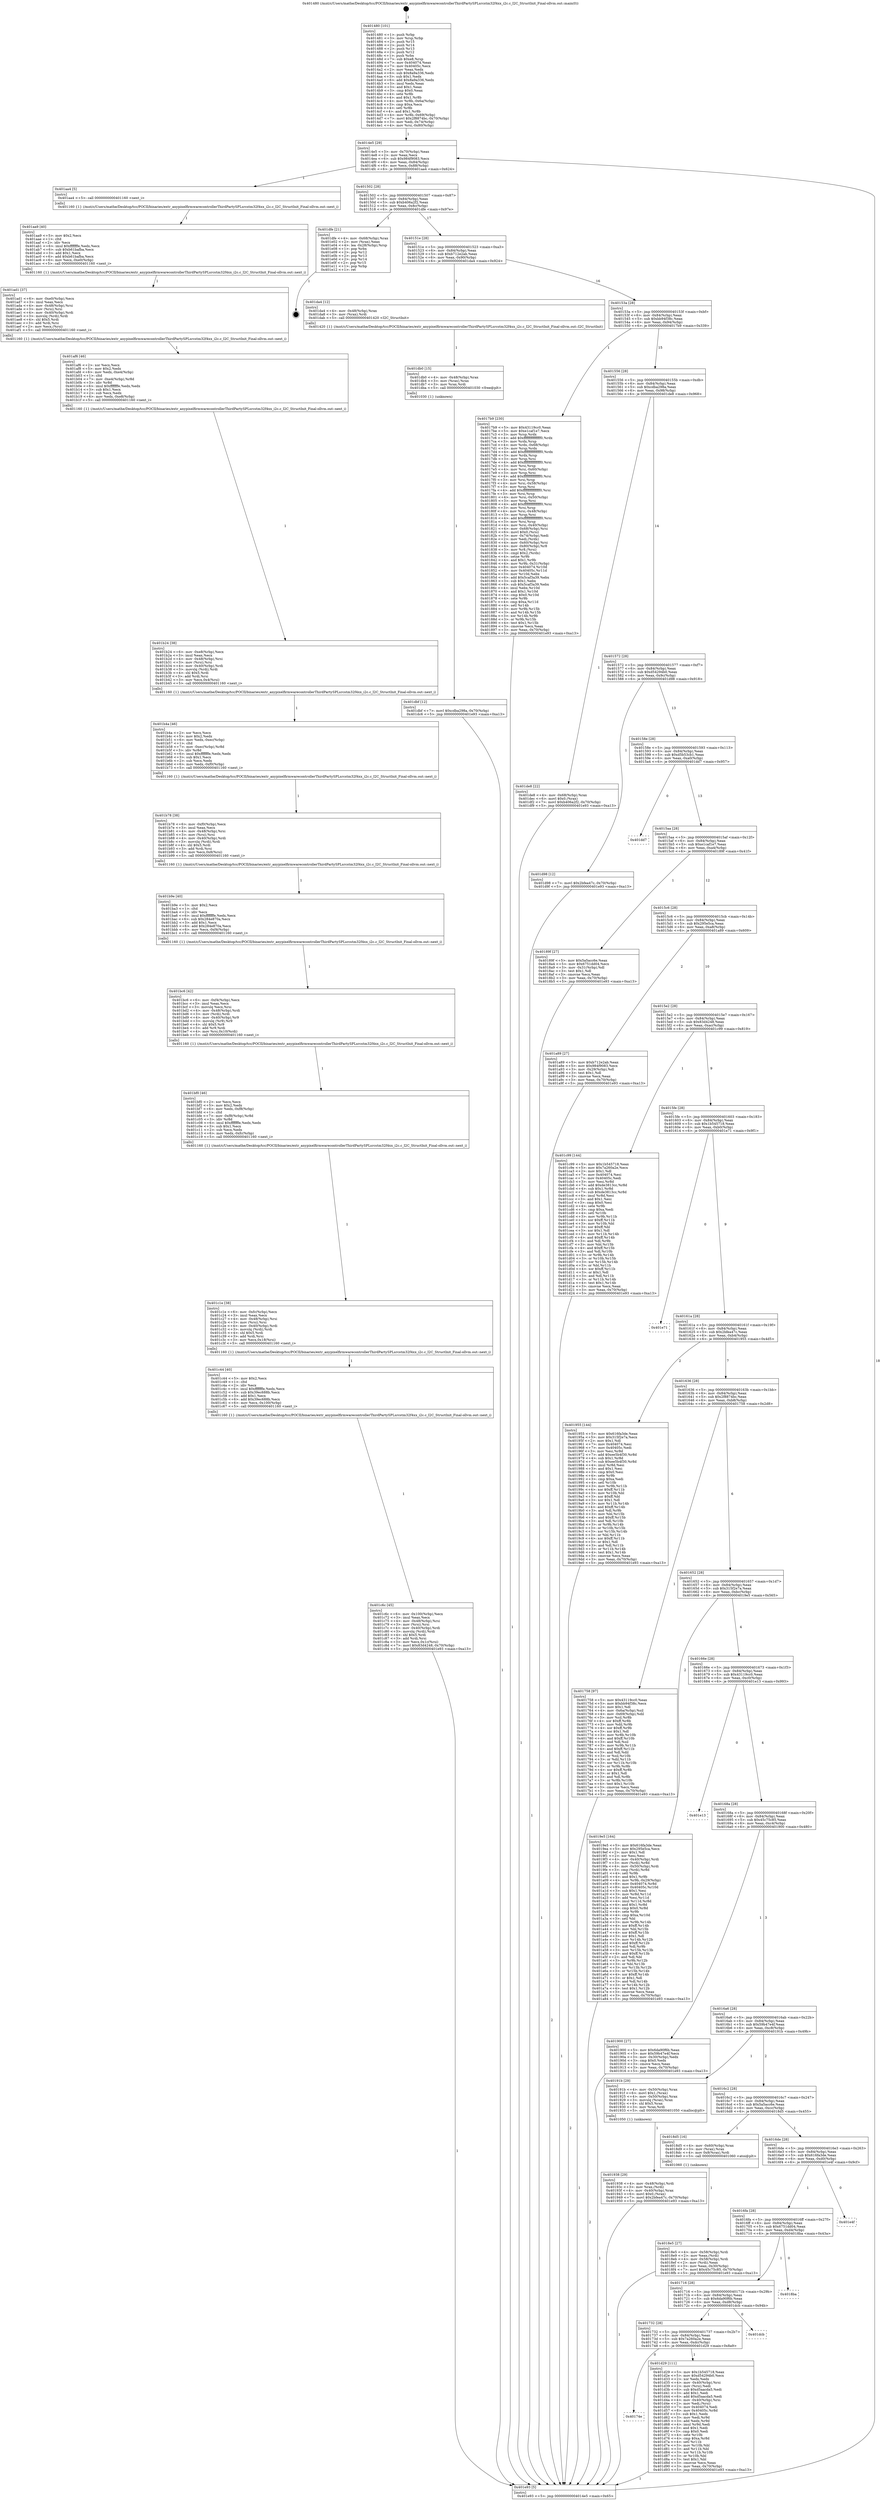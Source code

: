 digraph "0x401480" {
  label = "0x401480 (/mnt/c/Users/mathe/Desktop/tcc/POCII/binaries/extr_anypixelfirmwarecontrollerThirdPartySPLsrcstm32f4xx_i2c.c_I2C_StructInit_Final-ollvm.out::main(0))"
  labelloc = "t"
  node[shape=record]

  Entry [label="",width=0.3,height=0.3,shape=circle,fillcolor=black,style=filled]
  "0x4014e5" [label="{
     0x4014e5 [29]\l
     | [instrs]\l
     &nbsp;&nbsp;0x4014e5 \<+3\>: mov -0x70(%rbp),%eax\l
     &nbsp;&nbsp;0x4014e8 \<+2\>: mov %eax,%ecx\l
     &nbsp;&nbsp;0x4014ea \<+6\>: sub $0x984f9083,%ecx\l
     &nbsp;&nbsp;0x4014f0 \<+6\>: mov %eax,-0x84(%rbp)\l
     &nbsp;&nbsp;0x4014f6 \<+6\>: mov %ecx,-0x88(%rbp)\l
     &nbsp;&nbsp;0x4014fc \<+6\>: je 0000000000401aa4 \<main+0x624\>\l
  }"]
  "0x401aa4" [label="{
     0x401aa4 [5]\l
     | [instrs]\l
     &nbsp;&nbsp;0x401aa4 \<+5\>: call 0000000000401160 \<next_i\>\l
     | [calls]\l
     &nbsp;&nbsp;0x401160 \{1\} (/mnt/c/Users/mathe/Desktop/tcc/POCII/binaries/extr_anypixelfirmwarecontrollerThirdPartySPLsrcstm32f4xx_i2c.c_I2C_StructInit_Final-ollvm.out::next_i)\l
  }"]
  "0x401502" [label="{
     0x401502 [28]\l
     | [instrs]\l
     &nbsp;&nbsp;0x401502 \<+5\>: jmp 0000000000401507 \<main+0x87\>\l
     &nbsp;&nbsp;0x401507 \<+6\>: mov -0x84(%rbp),%eax\l
     &nbsp;&nbsp;0x40150d \<+5\>: sub $0xb406a2f2,%eax\l
     &nbsp;&nbsp;0x401512 \<+6\>: mov %eax,-0x8c(%rbp)\l
     &nbsp;&nbsp;0x401518 \<+6\>: je 0000000000401dfe \<main+0x97e\>\l
  }"]
  Exit [label="",width=0.3,height=0.3,shape=circle,fillcolor=black,style=filled,peripheries=2]
  "0x401dfe" [label="{
     0x401dfe [21]\l
     | [instrs]\l
     &nbsp;&nbsp;0x401dfe \<+4\>: mov -0x68(%rbp),%rax\l
     &nbsp;&nbsp;0x401e02 \<+2\>: mov (%rax),%eax\l
     &nbsp;&nbsp;0x401e04 \<+4\>: lea -0x28(%rbp),%rsp\l
     &nbsp;&nbsp;0x401e08 \<+1\>: pop %rbx\l
     &nbsp;&nbsp;0x401e09 \<+2\>: pop %r12\l
     &nbsp;&nbsp;0x401e0b \<+2\>: pop %r13\l
     &nbsp;&nbsp;0x401e0d \<+2\>: pop %r14\l
     &nbsp;&nbsp;0x401e0f \<+2\>: pop %r15\l
     &nbsp;&nbsp;0x401e11 \<+1\>: pop %rbp\l
     &nbsp;&nbsp;0x401e12 \<+1\>: ret\l
  }"]
  "0x40151e" [label="{
     0x40151e [28]\l
     | [instrs]\l
     &nbsp;&nbsp;0x40151e \<+5\>: jmp 0000000000401523 \<main+0xa3\>\l
     &nbsp;&nbsp;0x401523 \<+6\>: mov -0x84(%rbp),%eax\l
     &nbsp;&nbsp;0x401529 \<+5\>: sub $0xb712e2ab,%eax\l
     &nbsp;&nbsp;0x40152e \<+6\>: mov %eax,-0x90(%rbp)\l
     &nbsp;&nbsp;0x401534 \<+6\>: je 0000000000401da4 \<main+0x924\>\l
  }"]
  "0x401dbf" [label="{
     0x401dbf [12]\l
     | [instrs]\l
     &nbsp;&nbsp;0x401dbf \<+7\>: movl $0xcdba298a,-0x70(%rbp)\l
     &nbsp;&nbsp;0x401dc6 \<+5\>: jmp 0000000000401e93 \<main+0xa13\>\l
  }"]
  "0x401da4" [label="{
     0x401da4 [12]\l
     | [instrs]\l
     &nbsp;&nbsp;0x401da4 \<+4\>: mov -0x48(%rbp),%rax\l
     &nbsp;&nbsp;0x401da8 \<+3\>: mov (%rax),%rdi\l
     &nbsp;&nbsp;0x401dab \<+5\>: call 0000000000401420 \<I2C_StructInit\>\l
     | [calls]\l
     &nbsp;&nbsp;0x401420 \{1\} (/mnt/c/Users/mathe/Desktop/tcc/POCII/binaries/extr_anypixelfirmwarecontrollerThirdPartySPLsrcstm32f4xx_i2c.c_I2C_StructInit_Final-ollvm.out::I2C_StructInit)\l
  }"]
  "0x40153a" [label="{
     0x40153a [28]\l
     | [instrs]\l
     &nbsp;&nbsp;0x40153a \<+5\>: jmp 000000000040153f \<main+0xbf\>\l
     &nbsp;&nbsp;0x40153f \<+6\>: mov -0x84(%rbp),%eax\l
     &nbsp;&nbsp;0x401545 \<+5\>: sub $0xbb94f38c,%eax\l
     &nbsp;&nbsp;0x40154a \<+6\>: mov %eax,-0x94(%rbp)\l
     &nbsp;&nbsp;0x401550 \<+6\>: je 00000000004017b9 \<main+0x339\>\l
  }"]
  "0x401db0" [label="{
     0x401db0 [15]\l
     | [instrs]\l
     &nbsp;&nbsp;0x401db0 \<+4\>: mov -0x48(%rbp),%rax\l
     &nbsp;&nbsp;0x401db4 \<+3\>: mov (%rax),%rax\l
     &nbsp;&nbsp;0x401db7 \<+3\>: mov %rax,%rdi\l
     &nbsp;&nbsp;0x401dba \<+5\>: call 0000000000401030 \<free@plt\>\l
     | [calls]\l
     &nbsp;&nbsp;0x401030 \{1\} (unknown)\l
  }"]
  "0x4017b9" [label="{
     0x4017b9 [230]\l
     | [instrs]\l
     &nbsp;&nbsp;0x4017b9 \<+5\>: mov $0x43119cc0,%eax\l
     &nbsp;&nbsp;0x4017be \<+5\>: mov $0xe1caf1e7,%ecx\l
     &nbsp;&nbsp;0x4017c3 \<+3\>: mov %rsp,%rdx\l
     &nbsp;&nbsp;0x4017c6 \<+4\>: add $0xfffffffffffffff0,%rdx\l
     &nbsp;&nbsp;0x4017ca \<+3\>: mov %rdx,%rsp\l
     &nbsp;&nbsp;0x4017cd \<+4\>: mov %rdx,-0x68(%rbp)\l
     &nbsp;&nbsp;0x4017d1 \<+3\>: mov %rsp,%rdx\l
     &nbsp;&nbsp;0x4017d4 \<+4\>: add $0xfffffffffffffff0,%rdx\l
     &nbsp;&nbsp;0x4017d8 \<+3\>: mov %rdx,%rsp\l
     &nbsp;&nbsp;0x4017db \<+3\>: mov %rsp,%rsi\l
     &nbsp;&nbsp;0x4017de \<+4\>: add $0xfffffffffffffff0,%rsi\l
     &nbsp;&nbsp;0x4017e2 \<+3\>: mov %rsi,%rsp\l
     &nbsp;&nbsp;0x4017e5 \<+4\>: mov %rsi,-0x60(%rbp)\l
     &nbsp;&nbsp;0x4017e9 \<+3\>: mov %rsp,%rsi\l
     &nbsp;&nbsp;0x4017ec \<+4\>: add $0xfffffffffffffff0,%rsi\l
     &nbsp;&nbsp;0x4017f0 \<+3\>: mov %rsi,%rsp\l
     &nbsp;&nbsp;0x4017f3 \<+4\>: mov %rsi,-0x58(%rbp)\l
     &nbsp;&nbsp;0x4017f7 \<+3\>: mov %rsp,%rsi\l
     &nbsp;&nbsp;0x4017fa \<+4\>: add $0xfffffffffffffff0,%rsi\l
     &nbsp;&nbsp;0x4017fe \<+3\>: mov %rsi,%rsp\l
     &nbsp;&nbsp;0x401801 \<+4\>: mov %rsi,-0x50(%rbp)\l
     &nbsp;&nbsp;0x401805 \<+3\>: mov %rsp,%rsi\l
     &nbsp;&nbsp;0x401808 \<+4\>: add $0xfffffffffffffff0,%rsi\l
     &nbsp;&nbsp;0x40180c \<+3\>: mov %rsi,%rsp\l
     &nbsp;&nbsp;0x40180f \<+4\>: mov %rsi,-0x48(%rbp)\l
     &nbsp;&nbsp;0x401813 \<+3\>: mov %rsp,%rsi\l
     &nbsp;&nbsp;0x401816 \<+4\>: add $0xfffffffffffffff0,%rsi\l
     &nbsp;&nbsp;0x40181a \<+3\>: mov %rsi,%rsp\l
     &nbsp;&nbsp;0x40181d \<+4\>: mov %rsi,-0x40(%rbp)\l
     &nbsp;&nbsp;0x401821 \<+4\>: mov -0x68(%rbp),%rsi\l
     &nbsp;&nbsp;0x401825 \<+6\>: movl $0x0,(%rsi)\l
     &nbsp;&nbsp;0x40182b \<+3\>: mov -0x74(%rbp),%edi\l
     &nbsp;&nbsp;0x40182e \<+2\>: mov %edi,(%rdx)\l
     &nbsp;&nbsp;0x401830 \<+4\>: mov -0x60(%rbp),%rsi\l
     &nbsp;&nbsp;0x401834 \<+4\>: mov -0x80(%rbp),%r8\l
     &nbsp;&nbsp;0x401838 \<+3\>: mov %r8,(%rsi)\l
     &nbsp;&nbsp;0x40183b \<+3\>: cmpl $0x2,(%rdx)\l
     &nbsp;&nbsp;0x40183e \<+4\>: setne %r9b\l
     &nbsp;&nbsp;0x401842 \<+4\>: and $0x1,%r9b\l
     &nbsp;&nbsp;0x401846 \<+4\>: mov %r9b,-0x31(%rbp)\l
     &nbsp;&nbsp;0x40184a \<+8\>: mov 0x404074,%r10d\l
     &nbsp;&nbsp;0x401852 \<+8\>: mov 0x40405c,%r11d\l
     &nbsp;&nbsp;0x40185a \<+3\>: mov %r10d,%ebx\l
     &nbsp;&nbsp;0x40185d \<+6\>: add $0x5caf3a39,%ebx\l
     &nbsp;&nbsp;0x401863 \<+3\>: sub $0x1,%ebx\l
     &nbsp;&nbsp;0x401866 \<+6\>: sub $0x5caf3a39,%ebx\l
     &nbsp;&nbsp;0x40186c \<+4\>: imul %ebx,%r10d\l
     &nbsp;&nbsp;0x401870 \<+4\>: and $0x1,%r10d\l
     &nbsp;&nbsp;0x401874 \<+4\>: cmp $0x0,%r10d\l
     &nbsp;&nbsp;0x401878 \<+4\>: sete %r9b\l
     &nbsp;&nbsp;0x40187c \<+4\>: cmp $0xa,%r11d\l
     &nbsp;&nbsp;0x401880 \<+4\>: setl %r14b\l
     &nbsp;&nbsp;0x401884 \<+3\>: mov %r9b,%r15b\l
     &nbsp;&nbsp;0x401887 \<+3\>: and %r14b,%r15b\l
     &nbsp;&nbsp;0x40188a \<+3\>: xor %r14b,%r9b\l
     &nbsp;&nbsp;0x40188d \<+3\>: or %r9b,%r15b\l
     &nbsp;&nbsp;0x401890 \<+4\>: test $0x1,%r15b\l
     &nbsp;&nbsp;0x401894 \<+3\>: cmovne %ecx,%eax\l
     &nbsp;&nbsp;0x401897 \<+3\>: mov %eax,-0x70(%rbp)\l
     &nbsp;&nbsp;0x40189a \<+5\>: jmp 0000000000401e93 \<main+0xa13\>\l
  }"]
  "0x401556" [label="{
     0x401556 [28]\l
     | [instrs]\l
     &nbsp;&nbsp;0x401556 \<+5\>: jmp 000000000040155b \<main+0xdb\>\l
     &nbsp;&nbsp;0x40155b \<+6\>: mov -0x84(%rbp),%eax\l
     &nbsp;&nbsp;0x401561 \<+5\>: sub $0xcdba298a,%eax\l
     &nbsp;&nbsp;0x401566 \<+6\>: mov %eax,-0x98(%rbp)\l
     &nbsp;&nbsp;0x40156c \<+6\>: je 0000000000401de8 \<main+0x968\>\l
  }"]
  "0x40174e" [label="{
     0x40174e\l
  }", style=dashed]
  "0x401de8" [label="{
     0x401de8 [22]\l
     | [instrs]\l
     &nbsp;&nbsp;0x401de8 \<+4\>: mov -0x68(%rbp),%rax\l
     &nbsp;&nbsp;0x401dec \<+6\>: movl $0x0,(%rax)\l
     &nbsp;&nbsp;0x401df2 \<+7\>: movl $0xb406a2f2,-0x70(%rbp)\l
     &nbsp;&nbsp;0x401df9 \<+5\>: jmp 0000000000401e93 \<main+0xa13\>\l
  }"]
  "0x401572" [label="{
     0x401572 [28]\l
     | [instrs]\l
     &nbsp;&nbsp;0x401572 \<+5\>: jmp 0000000000401577 \<main+0xf7\>\l
     &nbsp;&nbsp;0x401577 \<+6\>: mov -0x84(%rbp),%eax\l
     &nbsp;&nbsp;0x40157d \<+5\>: sub $0xd54294b0,%eax\l
     &nbsp;&nbsp;0x401582 \<+6\>: mov %eax,-0x9c(%rbp)\l
     &nbsp;&nbsp;0x401588 \<+6\>: je 0000000000401d98 \<main+0x918\>\l
  }"]
  "0x401d29" [label="{
     0x401d29 [111]\l
     | [instrs]\l
     &nbsp;&nbsp;0x401d29 \<+5\>: mov $0x1b545718,%eax\l
     &nbsp;&nbsp;0x401d2e \<+5\>: mov $0xd54294b0,%ecx\l
     &nbsp;&nbsp;0x401d33 \<+2\>: xor %edx,%edx\l
     &nbsp;&nbsp;0x401d35 \<+4\>: mov -0x40(%rbp),%rsi\l
     &nbsp;&nbsp;0x401d39 \<+2\>: mov (%rsi),%edi\l
     &nbsp;&nbsp;0x401d3b \<+6\>: sub $0xd5aacda5,%edi\l
     &nbsp;&nbsp;0x401d41 \<+3\>: add $0x1,%edi\l
     &nbsp;&nbsp;0x401d44 \<+6\>: add $0xd5aacda5,%edi\l
     &nbsp;&nbsp;0x401d4a \<+4\>: mov -0x40(%rbp),%rsi\l
     &nbsp;&nbsp;0x401d4e \<+2\>: mov %edi,(%rsi)\l
     &nbsp;&nbsp;0x401d50 \<+7\>: mov 0x404074,%edi\l
     &nbsp;&nbsp;0x401d57 \<+8\>: mov 0x40405c,%r8d\l
     &nbsp;&nbsp;0x401d5f \<+3\>: sub $0x1,%edx\l
     &nbsp;&nbsp;0x401d62 \<+3\>: mov %edi,%r9d\l
     &nbsp;&nbsp;0x401d65 \<+3\>: add %edx,%r9d\l
     &nbsp;&nbsp;0x401d68 \<+4\>: imul %r9d,%edi\l
     &nbsp;&nbsp;0x401d6c \<+3\>: and $0x1,%edi\l
     &nbsp;&nbsp;0x401d6f \<+3\>: cmp $0x0,%edi\l
     &nbsp;&nbsp;0x401d72 \<+4\>: sete %r10b\l
     &nbsp;&nbsp;0x401d76 \<+4\>: cmp $0xa,%r8d\l
     &nbsp;&nbsp;0x401d7a \<+4\>: setl %r11b\l
     &nbsp;&nbsp;0x401d7e \<+3\>: mov %r10b,%bl\l
     &nbsp;&nbsp;0x401d81 \<+3\>: and %r11b,%bl\l
     &nbsp;&nbsp;0x401d84 \<+3\>: xor %r11b,%r10b\l
     &nbsp;&nbsp;0x401d87 \<+3\>: or %r10b,%bl\l
     &nbsp;&nbsp;0x401d8a \<+3\>: test $0x1,%bl\l
     &nbsp;&nbsp;0x401d8d \<+3\>: cmovne %ecx,%eax\l
     &nbsp;&nbsp;0x401d90 \<+3\>: mov %eax,-0x70(%rbp)\l
     &nbsp;&nbsp;0x401d93 \<+5\>: jmp 0000000000401e93 \<main+0xa13\>\l
  }"]
  "0x401d98" [label="{
     0x401d98 [12]\l
     | [instrs]\l
     &nbsp;&nbsp;0x401d98 \<+7\>: movl $0x2bfea47c,-0x70(%rbp)\l
     &nbsp;&nbsp;0x401d9f \<+5\>: jmp 0000000000401e93 \<main+0xa13\>\l
  }"]
  "0x40158e" [label="{
     0x40158e [28]\l
     | [instrs]\l
     &nbsp;&nbsp;0x40158e \<+5\>: jmp 0000000000401593 \<main+0x113\>\l
     &nbsp;&nbsp;0x401593 \<+6\>: mov -0x84(%rbp),%eax\l
     &nbsp;&nbsp;0x401599 \<+5\>: sub $0xd5b53cb1,%eax\l
     &nbsp;&nbsp;0x40159e \<+6\>: mov %eax,-0xa0(%rbp)\l
     &nbsp;&nbsp;0x4015a4 \<+6\>: je 0000000000401dd7 \<main+0x957\>\l
  }"]
  "0x401732" [label="{
     0x401732 [28]\l
     | [instrs]\l
     &nbsp;&nbsp;0x401732 \<+5\>: jmp 0000000000401737 \<main+0x2b7\>\l
     &nbsp;&nbsp;0x401737 \<+6\>: mov -0x84(%rbp),%eax\l
     &nbsp;&nbsp;0x40173d \<+5\>: sub $0x7a260a2e,%eax\l
     &nbsp;&nbsp;0x401742 \<+6\>: mov %eax,-0xdc(%rbp)\l
     &nbsp;&nbsp;0x401748 \<+6\>: je 0000000000401d29 \<main+0x8a9\>\l
  }"]
  "0x401dd7" [label="{
     0x401dd7\l
  }", style=dashed]
  "0x4015aa" [label="{
     0x4015aa [28]\l
     | [instrs]\l
     &nbsp;&nbsp;0x4015aa \<+5\>: jmp 00000000004015af \<main+0x12f\>\l
     &nbsp;&nbsp;0x4015af \<+6\>: mov -0x84(%rbp),%eax\l
     &nbsp;&nbsp;0x4015b5 \<+5\>: sub $0xe1caf1e7,%eax\l
     &nbsp;&nbsp;0x4015ba \<+6\>: mov %eax,-0xa4(%rbp)\l
     &nbsp;&nbsp;0x4015c0 \<+6\>: je 000000000040189f \<main+0x41f\>\l
  }"]
  "0x401dcb" [label="{
     0x401dcb\l
  }", style=dashed]
  "0x40189f" [label="{
     0x40189f [27]\l
     | [instrs]\l
     &nbsp;&nbsp;0x40189f \<+5\>: mov $0x5a5acc6e,%eax\l
     &nbsp;&nbsp;0x4018a4 \<+5\>: mov $0x6751dd04,%ecx\l
     &nbsp;&nbsp;0x4018a9 \<+3\>: mov -0x31(%rbp),%dl\l
     &nbsp;&nbsp;0x4018ac \<+3\>: test $0x1,%dl\l
     &nbsp;&nbsp;0x4018af \<+3\>: cmovne %ecx,%eax\l
     &nbsp;&nbsp;0x4018b2 \<+3\>: mov %eax,-0x70(%rbp)\l
     &nbsp;&nbsp;0x4018b5 \<+5\>: jmp 0000000000401e93 \<main+0xa13\>\l
  }"]
  "0x4015c6" [label="{
     0x4015c6 [28]\l
     | [instrs]\l
     &nbsp;&nbsp;0x4015c6 \<+5\>: jmp 00000000004015cb \<main+0x14b\>\l
     &nbsp;&nbsp;0x4015cb \<+6\>: mov -0x84(%rbp),%eax\l
     &nbsp;&nbsp;0x4015d1 \<+5\>: sub $0x295e5ca,%eax\l
     &nbsp;&nbsp;0x4015d6 \<+6\>: mov %eax,-0xa8(%rbp)\l
     &nbsp;&nbsp;0x4015dc \<+6\>: je 0000000000401a89 \<main+0x609\>\l
  }"]
  "0x401716" [label="{
     0x401716 [28]\l
     | [instrs]\l
     &nbsp;&nbsp;0x401716 \<+5\>: jmp 000000000040171b \<main+0x29b\>\l
     &nbsp;&nbsp;0x40171b \<+6\>: mov -0x84(%rbp),%eax\l
     &nbsp;&nbsp;0x401721 \<+5\>: sub $0x6da90f6b,%eax\l
     &nbsp;&nbsp;0x401726 \<+6\>: mov %eax,-0xd8(%rbp)\l
     &nbsp;&nbsp;0x40172c \<+6\>: je 0000000000401dcb \<main+0x94b\>\l
  }"]
  "0x401a89" [label="{
     0x401a89 [27]\l
     | [instrs]\l
     &nbsp;&nbsp;0x401a89 \<+5\>: mov $0xb712e2ab,%eax\l
     &nbsp;&nbsp;0x401a8e \<+5\>: mov $0x984f9083,%ecx\l
     &nbsp;&nbsp;0x401a93 \<+3\>: mov -0x29(%rbp),%dl\l
     &nbsp;&nbsp;0x401a96 \<+3\>: test $0x1,%dl\l
     &nbsp;&nbsp;0x401a99 \<+3\>: cmovne %ecx,%eax\l
     &nbsp;&nbsp;0x401a9c \<+3\>: mov %eax,-0x70(%rbp)\l
     &nbsp;&nbsp;0x401a9f \<+5\>: jmp 0000000000401e93 \<main+0xa13\>\l
  }"]
  "0x4015e2" [label="{
     0x4015e2 [28]\l
     | [instrs]\l
     &nbsp;&nbsp;0x4015e2 \<+5\>: jmp 00000000004015e7 \<main+0x167\>\l
     &nbsp;&nbsp;0x4015e7 \<+6\>: mov -0x84(%rbp),%eax\l
     &nbsp;&nbsp;0x4015ed \<+5\>: sub $0x83d4248,%eax\l
     &nbsp;&nbsp;0x4015f2 \<+6\>: mov %eax,-0xac(%rbp)\l
     &nbsp;&nbsp;0x4015f8 \<+6\>: je 0000000000401c99 \<main+0x819\>\l
  }"]
  "0x4018ba" [label="{
     0x4018ba\l
  }", style=dashed]
  "0x401c99" [label="{
     0x401c99 [144]\l
     | [instrs]\l
     &nbsp;&nbsp;0x401c99 \<+5\>: mov $0x1b545718,%eax\l
     &nbsp;&nbsp;0x401c9e \<+5\>: mov $0x7a260a2e,%ecx\l
     &nbsp;&nbsp;0x401ca3 \<+2\>: mov $0x1,%dl\l
     &nbsp;&nbsp;0x401ca5 \<+7\>: mov 0x404074,%esi\l
     &nbsp;&nbsp;0x401cac \<+7\>: mov 0x40405c,%edi\l
     &nbsp;&nbsp;0x401cb3 \<+3\>: mov %esi,%r8d\l
     &nbsp;&nbsp;0x401cb6 \<+7\>: add $0xde3813cc,%r8d\l
     &nbsp;&nbsp;0x401cbd \<+4\>: sub $0x1,%r8d\l
     &nbsp;&nbsp;0x401cc1 \<+7\>: sub $0xde3813cc,%r8d\l
     &nbsp;&nbsp;0x401cc8 \<+4\>: imul %r8d,%esi\l
     &nbsp;&nbsp;0x401ccc \<+3\>: and $0x1,%esi\l
     &nbsp;&nbsp;0x401ccf \<+3\>: cmp $0x0,%esi\l
     &nbsp;&nbsp;0x401cd2 \<+4\>: sete %r9b\l
     &nbsp;&nbsp;0x401cd6 \<+3\>: cmp $0xa,%edi\l
     &nbsp;&nbsp;0x401cd9 \<+4\>: setl %r10b\l
     &nbsp;&nbsp;0x401cdd \<+3\>: mov %r9b,%r11b\l
     &nbsp;&nbsp;0x401ce0 \<+4\>: xor $0xff,%r11b\l
     &nbsp;&nbsp;0x401ce4 \<+3\>: mov %r10b,%bl\l
     &nbsp;&nbsp;0x401ce7 \<+3\>: xor $0xff,%bl\l
     &nbsp;&nbsp;0x401cea \<+3\>: xor $0x1,%dl\l
     &nbsp;&nbsp;0x401ced \<+3\>: mov %r11b,%r14b\l
     &nbsp;&nbsp;0x401cf0 \<+4\>: and $0xff,%r14b\l
     &nbsp;&nbsp;0x401cf4 \<+3\>: and %dl,%r9b\l
     &nbsp;&nbsp;0x401cf7 \<+3\>: mov %bl,%r15b\l
     &nbsp;&nbsp;0x401cfa \<+4\>: and $0xff,%r15b\l
     &nbsp;&nbsp;0x401cfe \<+3\>: and %dl,%r10b\l
     &nbsp;&nbsp;0x401d01 \<+3\>: or %r9b,%r14b\l
     &nbsp;&nbsp;0x401d04 \<+3\>: or %r10b,%r15b\l
     &nbsp;&nbsp;0x401d07 \<+3\>: xor %r15b,%r14b\l
     &nbsp;&nbsp;0x401d0a \<+3\>: or %bl,%r11b\l
     &nbsp;&nbsp;0x401d0d \<+4\>: xor $0xff,%r11b\l
     &nbsp;&nbsp;0x401d11 \<+3\>: or $0x1,%dl\l
     &nbsp;&nbsp;0x401d14 \<+3\>: and %dl,%r11b\l
     &nbsp;&nbsp;0x401d17 \<+3\>: or %r11b,%r14b\l
     &nbsp;&nbsp;0x401d1a \<+4\>: test $0x1,%r14b\l
     &nbsp;&nbsp;0x401d1e \<+3\>: cmovne %ecx,%eax\l
     &nbsp;&nbsp;0x401d21 \<+3\>: mov %eax,-0x70(%rbp)\l
     &nbsp;&nbsp;0x401d24 \<+5\>: jmp 0000000000401e93 \<main+0xa13\>\l
  }"]
  "0x4015fe" [label="{
     0x4015fe [28]\l
     | [instrs]\l
     &nbsp;&nbsp;0x4015fe \<+5\>: jmp 0000000000401603 \<main+0x183\>\l
     &nbsp;&nbsp;0x401603 \<+6\>: mov -0x84(%rbp),%eax\l
     &nbsp;&nbsp;0x401609 \<+5\>: sub $0x1b545718,%eax\l
     &nbsp;&nbsp;0x40160e \<+6\>: mov %eax,-0xb0(%rbp)\l
     &nbsp;&nbsp;0x401614 \<+6\>: je 0000000000401e71 \<main+0x9f1\>\l
  }"]
  "0x4016fa" [label="{
     0x4016fa [28]\l
     | [instrs]\l
     &nbsp;&nbsp;0x4016fa \<+5\>: jmp 00000000004016ff \<main+0x27f\>\l
     &nbsp;&nbsp;0x4016ff \<+6\>: mov -0x84(%rbp),%eax\l
     &nbsp;&nbsp;0x401705 \<+5\>: sub $0x6751dd04,%eax\l
     &nbsp;&nbsp;0x40170a \<+6\>: mov %eax,-0xd4(%rbp)\l
     &nbsp;&nbsp;0x401710 \<+6\>: je 00000000004018ba \<main+0x43a\>\l
  }"]
  "0x401e71" [label="{
     0x401e71\l
  }", style=dashed]
  "0x40161a" [label="{
     0x40161a [28]\l
     | [instrs]\l
     &nbsp;&nbsp;0x40161a \<+5\>: jmp 000000000040161f \<main+0x19f\>\l
     &nbsp;&nbsp;0x40161f \<+6\>: mov -0x84(%rbp),%eax\l
     &nbsp;&nbsp;0x401625 \<+5\>: sub $0x2bfea47c,%eax\l
     &nbsp;&nbsp;0x40162a \<+6\>: mov %eax,-0xb4(%rbp)\l
     &nbsp;&nbsp;0x401630 \<+6\>: je 0000000000401955 \<main+0x4d5\>\l
  }"]
  "0x401e4f" [label="{
     0x401e4f\l
  }", style=dashed]
  "0x401955" [label="{
     0x401955 [144]\l
     | [instrs]\l
     &nbsp;&nbsp;0x401955 \<+5\>: mov $0x616fa3de,%eax\l
     &nbsp;&nbsp;0x40195a \<+5\>: mov $0x315f2e7a,%ecx\l
     &nbsp;&nbsp;0x40195f \<+2\>: mov $0x1,%dl\l
     &nbsp;&nbsp;0x401961 \<+7\>: mov 0x404074,%esi\l
     &nbsp;&nbsp;0x401968 \<+7\>: mov 0x40405c,%edi\l
     &nbsp;&nbsp;0x40196f \<+3\>: mov %esi,%r8d\l
     &nbsp;&nbsp;0x401972 \<+7\>: add $0xee5b4f30,%r8d\l
     &nbsp;&nbsp;0x401979 \<+4\>: sub $0x1,%r8d\l
     &nbsp;&nbsp;0x40197d \<+7\>: sub $0xee5b4f30,%r8d\l
     &nbsp;&nbsp;0x401984 \<+4\>: imul %r8d,%esi\l
     &nbsp;&nbsp;0x401988 \<+3\>: and $0x1,%esi\l
     &nbsp;&nbsp;0x40198b \<+3\>: cmp $0x0,%esi\l
     &nbsp;&nbsp;0x40198e \<+4\>: sete %r9b\l
     &nbsp;&nbsp;0x401992 \<+3\>: cmp $0xa,%edi\l
     &nbsp;&nbsp;0x401995 \<+4\>: setl %r10b\l
     &nbsp;&nbsp;0x401999 \<+3\>: mov %r9b,%r11b\l
     &nbsp;&nbsp;0x40199c \<+4\>: xor $0xff,%r11b\l
     &nbsp;&nbsp;0x4019a0 \<+3\>: mov %r10b,%bl\l
     &nbsp;&nbsp;0x4019a3 \<+3\>: xor $0xff,%bl\l
     &nbsp;&nbsp;0x4019a6 \<+3\>: xor $0x1,%dl\l
     &nbsp;&nbsp;0x4019a9 \<+3\>: mov %r11b,%r14b\l
     &nbsp;&nbsp;0x4019ac \<+4\>: and $0xff,%r14b\l
     &nbsp;&nbsp;0x4019b0 \<+3\>: and %dl,%r9b\l
     &nbsp;&nbsp;0x4019b3 \<+3\>: mov %bl,%r15b\l
     &nbsp;&nbsp;0x4019b6 \<+4\>: and $0xff,%r15b\l
     &nbsp;&nbsp;0x4019ba \<+3\>: and %dl,%r10b\l
     &nbsp;&nbsp;0x4019bd \<+3\>: or %r9b,%r14b\l
     &nbsp;&nbsp;0x4019c0 \<+3\>: or %r10b,%r15b\l
     &nbsp;&nbsp;0x4019c3 \<+3\>: xor %r15b,%r14b\l
     &nbsp;&nbsp;0x4019c6 \<+3\>: or %bl,%r11b\l
     &nbsp;&nbsp;0x4019c9 \<+4\>: xor $0xff,%r11b\l
     &nbsp;&nbsp;0x4019cd \<+3\>: or $0x1,%dl\l
     &nbsp;&nbsp;0x4019d0 \<+3\>: and %dl,%r11b\l
     &nbsp;&nbsp;0x4019d3 \<+3\>: or %r11b,%r14b\l
     &nbsp;&nbsp;0x4019d6 \<+4\>: test $0x1,%r14b\l
     &nbsp;&nbsp;0x4019da \<+3\>: cmovne %ecx,%eax\l
     &nbsp;&nbsp;0x4019dd \<+3\>: mov %eax,-0x70(%rbp)\l
     &nbsp;&nbsp;0x4019e0 \<+5\>: jmp 0000000000401e93 \<main+0xa13\>\l
  }"]
  "0x401636" [label="{
     0x401636 [28]\l
     | [instrs]\l
     &nbsp;&nbsp;0x401636 \<+5\>: jmp 000000000040163b \<main+0x1bb\>\l
     &nbsp;&nbsp;0x40163b \<+6\>: mov -0x84(%rbp),%eax\l
     &nbsp;&nbsp;0x401641 \<+5\>: sub $0x2f8874bc,%eax\l
     &nbsp;&nbsp;0x401646 \<+6\>: mov %eax,-0xb8(%rbp)\l
     &nbsp;&nbsp;0x40164c \<+6\>: je 0000000000401758 \<main+0x2d8\>\l
  }"]
  "0x401c6c" [label="{
     0x401c6c [45]\l
     | [instrs]\l
     &nbsp;&nbsp;0x401c6c \<+6\>: mov -0x100(%rbp),%ecx\l
     &nbsp;&nbsp;0x401c72 \<+3\>: imul %eax,%ecx\l
     &nbsp;&nbsp;0x401c75 \<+4\>: mov -0x48(%rbp),%rsi\l
     &nbsp;&nbsp;0x401c79 \<+3\>: mov (%rsi),%rsi\l
     &nbsp;&nbsp;0x401c7c \<+4\>: mov -0x40(%rbp),%rdi\l
     &nbsp;&nbsp;0x401c80 \<+3\>: movslq (%rdi),%rdi\l
     &nbsp;&nbsp;0x401c83 \<+4\>: shl $0x5,%rdi\l
     &nbsp;&nbsp;0x401c87 \<+3\>: add %rdi,%rsi\l
     &nbsp;&nbsp;0x401c8a \<+3\>: mov %ecx,0x1c(%rsi)\l
     &nbsp;&nbsp;0x401c8d \<+7\>: movl $0x83d4248,-0x70(%rbp)\l
     &nbsp;&nbsp;0x401c94 \<+5\>: jmp 0000000000401e93 \<main+0xa13\>\l
  }"]
  "0x401758" [label="{
     0x401758 [97]\l
     | [instrs]\l
     &nbsp;&nbsp;0x401758 \<+5\>: mov $0x43119cc0,%eax\l
     &nbsp;&nbsp;0x40175d \<+5\>: mov $0xbb94f38c,%ecx\l
     &nbsp;&nbsp;0x401762 \<+2\>: mov $0x1,%dl\l
     &nbsp;&nbsp;0x401764 \<+4\>: mov -0x6a(%rbp),%sil\l
     &nbsp;&nbsp;0x401768 \<+4\>: mov -0x69(%rbp),%dil\l
     &nbsp;&nbsp;0x40176c \<+3\>: mov %sil,%r8b\l
     &nbsp;&nbsp;0x40176f \<+4\>: xor $0xff,%r8b\l
     &nbsp;&nbsp;0x401773 \<+3\>: mov %dil,%r9b\l
     &nbsp;&nbsp;0x401776 \<+4\>: xor $0xff,%r9b\l
     &nbsp;&nbsp;0x40177a \<+3\>: xor $0x1,%dl\l
     &nbsp;&nbsp;0x40177d \<+3\>: mov %r8b,%r10b\l
     &nbsp;&nbsp;0x401780 \<+4\>: and $0xff,%r10b\l
     &nbsp;&nbsp;0x401784 \<+3\>: and %dl,%sil\l
     &nbsp;&nbsp;0x401787 \<+3\>: mov %r9b,%r11b\l
     &nbsp;&nbsp;0x40178a \<+4\>: and $0xff,%r11b\l
     &nbsp;&nbsp;0x40178e \<+3\>: and %dl,%dil\l
     &nbsp;&nbsp;0x401791 \<+3\>: or %sil,%r10b\l
     &nbsp;&nbsp;0x401794 \<+3\>: or %dil,%r11b\l
     &nbsp;&nbsp;0x401797 \<+3\>: xor %r11b,%r10b\l
     &nbsp;&nbsp;0x40179a \<+3\>: or %r9b,%r8b\l
     &nbsp;&nbsp;0x40179d \<+4\>: xor $0xff,%r8b\l
     &nbsp;&nbsp;0x4017a1 \<+3\>: or $0x1,%dl\l
     &nbsp;&nbsp;0x4017a4 \<+3\>: and %dl,%r8b\l
     &nbsp;&nbsp;0x4017a7 \<+3\>: or %r8b,%r10b\l
     &nbsp;&nbsp;0x4017aa \<+4\>: test $0x1,%r10b\l
     &nbsp;&nbsp;0x4017ae \<+3\>: cmovne %ecx,%eax\l
     &nbsp;&nbsp;0x4017b1 \<+3\>: mov %eax,-0x70(%rbp)\l
     &nbsp;&nbsp;0x4017b4 \<+5\>: jmp 0000000000401e93 \<main+0xa13\>\l
  }"]
  "0x401652" [label="{
     0x401652 [28]\l
     | [instrs]\l
     &nbsp;&nbsp;0x401652 \<+5\>: jmp 0000000000401657 \<main+0x1d7\>\l
     &nbsp;&nbsp;0x401657 \<+6\>: mov -0x84(%rbp),%eax\l
     &nbsp;&nbsp;0x40165d \<+5\>: sub $0x315f2e7a,%eax\l
     &nbsp;&nbsp;0x401662 \<+6\>: mov %eax,-0xbc(%rbp)\l
     &nbsp;&nbsp;0x401668 \<+6\>: je 00000000004019e5 \<main+0x565\>\l
  }"]
  "0x401e93" [label="{
     0x401e93 [5]\l
     | [instrs]\l
     &nbsp;&nbsp;0x401e93 \<+5\>: jmp 00000000004014e5 \<main+0x65\>\l
  }"]
  "0x401480" [label="{
     0x401480 [101]\l
     | [instrs]\l
     &nbsp;&nbsp;0x401480 \<+1\>: push %rbp\l
     &nbsp;&nbsp;0x401481 \<+3\>: mov %rsp,%rbp\l
     &nbsp;&nbsp;0x401484 \<+2\>: push %r15\l
     &nbsp;&nbsp;0x401486 \<+2\>: push %r14\l
     &nbsp;&nbsp;0x401488 \<+2\>: push %r13\l
     &nbsp;&nbsp;0x40148a \<+2\>: push %r12\l
     &nbsp;&nbsp;0x40148c \<+1\>: push %rbx\l
     &nbsp;&nbsp;0x40148d \<+7\>: sub $0xe8,%rsp\l
     &nbsp;&nbsp;0x401494 \<+7\>: mov 0x404074,%eax\l
     &nbsp;&nbsp;0x40149b \<+7\>: mov 0x40405c,%ecx\l
     &nbsp;&nbsp;0x4014a2 \<+2\>: mov %eax,%edx\l
     &nbsp;&nbsp;0x4014a4 \<+6\>: sub $0x8a9a336,%edx\l
     &nbsp;&nbsp;0x4014aa \<+3\>: sub $0x1,%edx\l
     &nbsp;&nbsp;0x4014ad \<+6\>: add $0x8a9a336,%edx\l
     &nbsp;&nbsp;0x4014b3 \<+3\>: imul %edx,%eax\l
     &nbsp;&nbsp;0x4014b6 \<+3\>: and $0x1,%eax\l
     &nbsp;&nbsp;0x4014b9 \<+3\>: cmp $0x0,%eax\l
     &nbsp;&nbsp;0x4014bc \<+4\>: sete %r8b\l
     &nbsp;&nbsp;0x4014c0 \<+4\>: and $0x1,%r8b\l
     &nbsp;&nbsp;0x4014c4 \<+4\>: mov %r8b,-0x6a(%rbp)\l
     &nbsp;&nbsp;0x4014c8 \<+3\>: cmp $0xa,%ecx\l
     &nbsp;&nbsp;0x4014cb \<+4\>: setl %r8b\l
     &nbsp;&nbsp;0x4014cf \<+4\>: and $0x1,%r8b\l
     &nbsp;&nbsp;0x4014d3 \<+4\>: mov %r8b,-0x69(%rbp)\l
     &nbsp;&nbsp;0x4014d7 \<+7\>: movl $0x2f8874bc,-0x70(%rbp)\l
     &nbsp;&nbsp;0x4014de \<+3\>: mov %edi,-0x74(%rbp)\l
     &nbsp;&nbsp;0x4014e1 \<+4\>: mov %rsi,-0x80(%rbp)\l
  }"]
  "0x401c44" [label="{
     0x401c44 [40]\l
     | [instrs]\l
     &nbsp;&nbsp;0x401c44 \<+5\>: mov $0x2,%ecx\l
     &nbsp;&nbsp;0x401c49 \<+1\>: cltd\l
     &nbsp;&nbsp;0x401c4a \<+2\>: idiv %ecx\l
     &nbsp;&nbsp;0x401c4c \<+6\>: imul $0xfffffffe,%edx,%ecx\l
     &nbsp;&nbsp;0x401c52 \<+6\>: sub $0x39ec688b,%ecx\l
     &nbsp;&nbsp;0x401c58 \<+3\>: add $0x1,%ecx\l
     &nbsp;&nbsp;0x401c5b \<+6\>: add $0x39ec688b,%ecx\l
     &nbsp;&nbsp;0x401c61 \<+6\>: mov %ecx,-0x100(%rbp)\l
     &nbsp;&nbsp;0x401c67 \<+5\>: call 0000000000401160 \<next_i\>\l
     | [calls]\l
     &nbsp;&nbsp;0x401160 \{1\} (/mnt/c/Users/mathe/Desktop/tcc/POCII/binaries/extr_anypixelfirmwarecontrollerThirdPartySPLsrcstm32f4xx_i2c.c_I2C_StructInit_Final-ollvm.out::next_i)\l
  }"]
  "0x4019e5" [label="{
     0x4019e5 [164]\l
     | [instrs]\l
     &nbsp;&nbsp;0x4019e5 \<+5\>: mov $0x616fa3de,%eax\l
     &nbsp;&nbsp;0x4019ea \<+5\>: mov $0x295e5ca,%ecx\l
     &nbsp;&nbsp;0x4019ef \<+2\>: mov $0x1,%dl\l
     &nbsp;&nbsp;0x4019f1 \<+2\>: xor %esi,%esi\l
     &nbsp;&nbsp;0x4019f3 \<+4\>: mov -0x40(%rbp),%rdi\l
     &nbsp;&nbsp;0x4019f7 \<+3\>: mov (%rdi),%r8d\l
     &nbsp;&nbsp;0x4019fa \<+4\>: mov -0x50(%rbp),%rdi\l
     &nbsp;&nbsp;0x4019fe \<+3\>: cmp (%rdi),%r8d\l
     &nbsp;&nbsp;0x401a01 \<+4\>: setl %r9b\l
     &nbsp;&nbsp;0x401a05 \<+4\>: and $0x1,%r9b\l
     &nbsp;&nbsp;0x401a09 \<+4\>: mov %r9b,-0x29(%rbp)\l
     &nbsp;&nbsp;0x401a0d \<+8\>: mov 0x404074,%r8d\l
     &nbsp;&nbsp;0x401a15 \<+8\>: mov 0x40405c,%r10d\l
     &nbsp;&nbsp;0x401a1d \<+3\>: sub $0x1,%esi\l
     &nbsp;&nbsp;0x401a20 \<+3\>: mov %r8d,%r11d\l
     &nbsp;&nbsp;0x401a23 \<+3\>: add %esi,%r11d\l
     &nbsp;&nbsp;0x401a26 \<+4\>: imul %r11d,%r8d\l
     &nbsp;&nbsp;0x401a2a \<+4\>: and $0x1,%r8d\l
     &nbsp;&nbsp;0x401a2e \<+4\>: cmp $0x0,%r8d\l
     &nbsp;&nbsp;0x401a32 \<+4\>: sete %r9b\l
     &nbsp;&nbsp;0x401a36 \<+4\>: cmp $0xa,%r10d\l
     &nbsp;&nbsp;0x401a3a \<+3\>: setl %bl\l
     &nbsp;&nbsp;0x401a3d \<+3\>: mov %r9b,%r14b\l
     &nbsp;&nbsp;0x401a40 \<+4\>: xor $0xff,%r14b\l
     &nbsp;&nbsp;0x401a44 \<+3\>: mov %bl,%r15b\l
     &nbsp;&nbsp;0x401a47 \<+4\>: xor $0xff,%r15b\l
     &nbsp;&nbsp;0x401a4b \<+3\>: xor $0x1,%dl\l
     &nbsp;&nbsp;0x401a4e \<+3\>: mov %r14b,%r12b\l
     &nbsp;&nbsp;0x401a51 \<+4\>: and $0xff,%r12b\l
     &nbsp;&nbsp;0x401a55 \<+3\>: and %dl,%r9b\l
     &nbsp;&nbsp;0x401a58 \<+3\>: mov %r15b,%r13b\l
     &nbsp;&nbsp;0x401a5b \<+4\>: and $0xff,%r13b\l
     &nbsp;&nbsp;0x401a5f \<+2\>: and %dl,%bl\l
     &nbsp;&nbsp;0x401a61 \<+3\>: or %r9b,%r12b\l
     &nbsp;&nbsp;0x401a64 \<+3\>: or %bl,%r13b\l
     &nbsp;&nbsp;0x401a67 \<+3\>: xor %r13b,%r12b\l
     &nbsp;&nbsp;0x401a6a \<+3\>: or %r15b,%r14b\l
     &nbsp;&nbsp;0x401a6d \<+4\>: xor $0xff,%r14b\l
     &nbsp;&nbsp;0x401a71 \<+3\>: or $0x1,%dl\l
     &nbsp;&nbsp;0x401a74 \<+3\>: and %dl,%r14b\l
     &nbsp;&nbsp;0x401a77 \<+3\>: or %r14b,%r12b\l
     &nbsp;&nbsp;0x401a7a \<+4\>: test $0x1,%r12b\l
     &nbsp;&nbsp;0x401a7e \<+3\>: cmovne %ecx,%eax\l
     &nbsp;&nbsp;0x401a81 \<+3\>: mov %eax,-0x70(%rbp)\l
     &nbsp;&nbsp;0x401a84 \<+5\>: jmp 0000000000401e93 \<main+0xa13\>\l
  }"]
  "0x40166e" [label="{
     0x40166e [28]\l
     | [instrs]\l
     &nbsp;&nbsp;0x40166e \<+5\>: jmp 0000000000401673 \<main+0x1f3\>\l
     &nbsp;&nbsp;0x401673 \<+6\>: mov -0x84(%rbp),%eax\l
     &nbsp;&nbsp;0x401679 \<+5\>: sub $0x43119cc0,%eax\l
     &nbsp;&nbsp;0x40167e \<+6\>: mov %eax,-0xc0(%rbp)\l
     &nbsp;&nbsp;0x401684 \<+6\>: je 0000000000401e13 \<main+0x993\>\l
  }"]
  "0x401c1e" [label="{
     0x401c1e [38]\l
     | [instrs]\l
     &nbsp;&nbsp;0x401c1e \<+6\>: mov -0xfc(%rbp),%ecx\l
     &nbsp;&nbsp;0x401c24 \<+3\>: imul %eax,%ecx\l
     &nbsp;&nbsp;0x401c27 \<+4\>: mov -0x48(%rbp),%rsi\l
     &nbsp;&nbsp;0x401c2b \<+3\>: mov (%rsi),%rsi\l
     &nbsp;&nbsp;0x401c2e \<+4\>: mov -0x40(%rbp),%rdi\l
     &nbsp;&nbsp;0x401c32 \<+3\>: movslq (%rdi),%rdi\l
     &nbsp;&nbsp;0x401c35 \<+4\>: shl $0x5,%rdi\l
     &nbsp;&nbsp;0x401c39 \<+3\>: add %rdi,%rsi\l
     &nbsp;&nbsp;0x401c3c \<+3\>: mov %ecx,0x18(%rsi)\l
     &nbsp;&nbsp;0x401c3f \<+5\>: call 0000000000401160 \<next_i\>\l
     | [calls]\l
     &nbsp;&nbsp;0x401160 \{1\} (/mnt/c/Users/mathe/Desktop/tcc/POCII/binaries/extr_anypixelfirmwarecontrollerThirdPartySPLsrcstm32f4xx_i2c.c_I2C_StructInit_Final-ollvm.out::next_i)\l
  }"]
  "0x401e13" [label="{
     0x401e13\l
  }", style=dashed]
  "0x40168a" [label="{
     0x40168a [28]\l
     | [instrs]\l
     &nbsp;&nbsp;0x40168a \<+5\>: jmp 000000000040168f \<main+0x20f\>\l
     &nbsp;&nbsp;0x40168f \<+6\>: mov -0x84(%rbp),%eax\l
     &nbsp;&nbsp;0x401695 \<+5\>: sub $0x45c75c85,%eax\l
     &nbsp;&nbsp;0x40169a \<+6\>: mov %eax,-0xc4(%rbp)\l
     &nbsp;&nbsp;0x4016a0 \<+6\>: je 0000000000401900 \<main+0x480\>\l
  }"]
  "0x401bf0" [label="{
     0x401bf0 [46]\l
     | [instrs]\l
     &nbsp;&nbsp;0x401bf0 \<+2\>: xor %ecx,%ecx\l
     &nbsp;&nbsp;0x401bf2 \<+5\>: mov $0x2,%edx\l
     &nbsp;&nbsp;0x401bf7 \<+6\>: mov %edx,-0xf8(%rbp)\l
     &nbsp;&nbsp;0x401bfd \<+1\>: cltd\l
     &nbsp;&nbsp;0x401bfe \<+7\>: mov -0xf8(%rbp),%r8d\l
     &nbsp;&nbsp;0x401c05 \<+3\>: idiv %r8d\l
     &nbsp;&nbsp;0x401c08 \<+6\>: imul $0xfffffffe,%edx,%edx\l
     &nbsp;&nbsp;0x401c0e \<+3\>: sub $0x1,%ecx\l
     &nbsp;&nbsp;0x401c11 \<+2\>: sub %ecx,%edx\l
     &nbsp;&nbsp;0x401c13 \<+6\>: mov %edx,-0xfc(%rbp)\l
     &nbsp;&nbsp;0x401c19 \<+5\>: call 0000000000401160 \<next_i\>\l
     | [calls]\l
     &nbsp;&nbsp;0x401160 \{1\} (/mnt/c/Users/mathe/Desktop/tcc/POCII/binaries/extr_anypixelfirmwarecontrollerThirdPartySPLsrcstm32f4xx_i2c.c_I2C_StructInit_Final-ollvm.out::next_i)\l
  }"]
  "0x401900" [label="{
     0x401900 [27]\l
     | [instrs]\l
     &nbsp;&nbsp;0x401900 \<+5\>: mov $0x6da90f6b,%eax\l
     &nbsp;&nbsp;0x401905 \<+5\>: mov $0x59b47e4f,%ecx\l
     &nbsp;&nbsp;0x40190a \<+3\>: mov -0x30(%rbp),%edx\l
     &nbsp;&nbsp;0x40190d \<+3\>: cmp $0x0,%edx\l
     &nbsp;&nbsp;0x401910 \<+3\>: cmove %ecx,%eax\l
     &nbsp;&nbsp;0x401913 \<+3\>: mov %eax,-0x70(%rbp)\l
     &nbsp;&nbsp;0x401916 \<+5\>: jmp 0000000000401e93 \<main+0xa13\>\l
  }"]
  "0x4016a6" [label="{
     0x4016a6 [28]\l
     | [instrs]\l
     &nbsp;&nbsp;0x4016a6 \<+5\>: jmp 00000000004016ab \<main+0x22b\>\l
     &nbsp;&nbsp;0x4016ab \<+6\>: mov -0x84(%rbp),%eax\l
     &nbsp;&nbsp;0x4016b1 \<+5\>: sub $0x59b47e4f,%eax\l
     &nbsp;&nbsp;0x4016b6 \<+6\>: mov %eax,-0xc8(%rbp)\l
     &nbsp;&nbsp;0x4016bc \<+6\>: je 000000000040191b \<main+0x49b\>\l
  }"]
  "0x401bc6" [label="{
     0x401bc6 [42]\l
     | [instrs]\l
     &nbsp;&nbsp;0x401bc6 \<+6\>: mov -0xf4(%rbp),%ecx\l
     &nbsp;&nbsp;0x401bcc \<+3\>: imul %eax,%ecx\l
     &nbsp;&nbsp;0x401bcf \<+3\>: movslq %ecx,%rsi\l
     &nbsp;&nbsp;0x401bd2 \<+4\>: mov -0x48(%rbp),%rdi\l
     &nbsp;&nbsp;0x401bd6 \<+3\>: mov (%rdi),%rdi\l
     &nbsp;&nbsp;0x401bd9 \<+4\>: mov -0x40(%rbp),%r9\l
     &nbsp;&nbsp;0x401bdd \<+3\>: movslq (%r9),%r9\l
     &nbsp;&nbsp;0x401be0 \<+4\>: shl $0x5,%r9\l
     &nbsp;&nbsp;0x401be4 \<+3\>: add %r9,%rdi\l
     &nbsp;&nbsp;0x401be7 \<+4\>: mov %rsi,0x10(%rdi)\l
     &nbsp;&nbsp;0x401beb \<+5\>: call 0000000000401160 \<next_i\>\l
     | [calls]\l
     &nbsp;&nbsp;0x401160 \{1\} (/mnt/c/Users/mathe/Desktop/tcc/POCII/binaries/extr_anypixelfirmwarecontrollerThirdPartySPLsrcstm32f4xx_i2c.c_I2C_StructInit_Final-ollvm.out::next_i)\l
  }"]
  "0x40191b" [label="{
     0x40191b [29]\l
     | [instrs]\l
     &nbsp;&nbsp;0x40191b \<+4\>: mov -0x50(%rbp),%rax\l
     &nbsp;&nbsp;0x40191f \<+6\>: movl $0x1,(%rax)\l
     &nbsp;&nbsp;0x401925 \<+4\>: mov -0x50(%rbp),%rax\l
     &nbsp;&nbsp;0x401929 \<+3\>: movslq (%rax),%rax\l
     &nbsp;&nbsp;0x40192c \<+4\>: shl $0x5,%rax\l
     &nbsp;&nbsp;0x401930 \<+3\>: mov %rax,%rdi\l
     &nbsp;&nbsp;0x401933 \<+5\>: call 0000000000401050 \<malloc@plt\>\l
     | [calls]\l
     &nbsp;&nbsp;0x401050 \{1\} (unknown)\l
  }"]
  "0x4016c2" [label="{
     0x4016c2 [28]\l
     | [instrs]\l
     &nbsp;&nbsp;0x4016c2 \<+5\>: jmp 00000000004016c7 \<main+0x247\>\l
     &nbsp;&nbsp;0x4016c7 \<+6\>: mov -0x84(%rbp),%eax\l
     &nbsp;&nbsp;0x4016cd \<+5\>: sub $0x5a5acc6e,%eax\l
     &nbsp;&nbsp;0x4016d2 \<+6\>: mov %eax,-0xcc(%rbp)\l
     &nbsp;&nbsp;0x4016d8 \<+6\>: je 00000000004018d5 \<main+0x455\>\l
  }"]
  "0x401b9e" [label="{
     0x401b9e [40]\l
     | [instrs]\l
     &nbsp;&nbsp;0x401b9e \<+5\>: mov $0x2,%ecx\l
     &nbsp;&nbsp;0x401ba3 \<+1\>: cltd\l
     &nbsp;&nbsp;0x401ba4 \<+2\>: idiv %ecx\l
     &nbsp;&nbsp;0x401ba6 \<+6\>: imul $0xfffffffe,%edx,%ecx\l
     &nbsp;&nbsp;0x401bac \<+6\>: sub $0x284e870a,%ecx\l
     &nbsp;&nbsp;0x401bb2 \<+3\>: add $0x1,%ecx\l
     &nbsp;&nbsp;0x401bb5 \<+6\>: add $0x284e870a,%ecx\l
     &nbsp;&nbsp;0x401bbb \<+6\>: mov %ecx,-0xf4(%rbp)\l
     &nbsp;&nbsp;0x401bc1 \<+5\>: call 0000000000401160 \<next_i\>\l
     | [calls]\l
     &nbsp;&nbsp;0x401160 \{1\} (/mnt/c/Users/mathe/Desktop/tcc/POCII/binaries/extr_anypixelfirmwarecontrollerThirdPartySPLsrcstm32f4xx_i2c.c_I2C_StructInit_Final-ollvm.out::next_i)\l
  }"]
  "0x4018d5" [label="{
     0x4018d5 [16]\l
     | [instrs]\l
     &nbsp;&nbsp;0x4018d5 \<+4\>: mov -0x60(%rbp),%rax\l
     &nbsp;&nbsp;0x4018d9 \<+3\>: mov (%rax),%rax\l
     &nbsp;&nbsp;0x4018dc \<+4\>: mov 0x8(%rax),%rdi\l
     &nbsp;&nbsp;0x4018e0 \<+5\>: call 0000000000401060 \<atoi@plt\>\l
     | [calls]\l
     &nbsp;&nbsp;0x401060 \{1\} (unknown)\l
  }"]
  "0x4016de" [label="{
     0x4016de [28]\l
     | [instrs]\l
     &nbsp;&nbsp;0x4016de \<+5\>: jmp 00000000004016e3 \<main+0x263\>\l
     &nbsp;&nbsp;0x4016e3 \<+6\>: mov -0x84(%rbp),%eax\l
     &nbsp;&nbsp;0x4016e9 \<+5\>: sub $0x616fa3de,%eax\l
     &nbsp;&nbsp;0x4016ee \<+6\>: mov %eax,-0xd0(%rbp)\l
     &nbsp;&nbsp;0x4016f4 \<+6\>: je 0000000000401e4f \<main+0x9cf\>\l
  }"]
  "0x4018e5" [label="{
     0x4018e5 [27]\l
     | [instrs]\l
     &nbsp;&nbsp;0x4018e5 \<+4\>: mov -0x58(%rbp),%rdi\l
     &nbsp;&nbsp;0x4018e9 \<+2\>: mov %eax,(%rdi)\l
     &nbsp;&nbsp;0x4018eb \<+4\>: mov -0x58(%rbp),%rdi\l
     &nbsp;&nbsp;0x4018ef \<+2\>: mov (%rdi),%eax\l
     &nbsp;&nbsp;0x4018f1 \<+3\>: mov %eax,-0x30(%rbp)\l
     &nbsp;&nbsp;0x4018f4 \<+7\>: movl $0x45c75c85,-0x70(%rbp)\l
     &nbsp;&nbsp;0x4018fb \<+5\>: jmp 0000000000401e93 \<main+0xa13\>\l
  }"]
  "0x401938" [label="{
     0x401938 [29]\l
     | [instrs]\l
     &nbsp;&nbsp;0x401938 \<+4\>: mov -0x48(%rbp),%rdi\l
     &nbsp;&nbsp;0x40193c \<+3\>: mov %rax,(%rdi)\l
     &nbsp;&nbsp;0x40193f \<+4\>: mov -0x40(%rbp),%rax\l
     &nbsp;&nbsp;0x401943 \<+6\>: movl $0x0,(%rax)\l
     &nbsp;&nbsp;0x401949 \<+7\>: movl $0x2bfea47c,-0x70(%rbp)\l
     &nbsp;&nbsp;0x401950 \<+5\>: jmp 0000000000401e93 \<main+0xa13\>\l
  }"]
  "0x401aa9" [label="{
     0x401aa9 [40]\l
     | [instrs]\l
     &nbsp;&nbsp;0x401aa9 \<+5\>: mov $0x2,%ecx\l
     &nbsp;&nbsp;0x401aae \<+1\>: cltd\l
     &nbsp;&nbsp;0x401aaf \<+2\>: idiv %ecx\l
     &nbsp;&nbsp;0x401ab1 \<+6\>: imul $0xfffffffe,%edx,%ecx\l
     &nbsp;&nbsp;0x401ab7 \<+6\>: sub $0xb61bafba,%ecx\l
     &nbsp;&nbsp;0x401abd \<+3\>: add $0x1,%ecx\l
     &nbsp;&nbsp;0x401ac0 \<+6\>: add $0xb61bafba,%ecx\l
     &nbsp;&nbsp;0x401ac6 \<+6\>: mov %ecx,-0xe0(%rbp)\l
     &nbsp;&nbsp;0x401acc \<+5\>: call 0000000000401160 \<next_i\>\l
     | [calls]\l
     &nbsp;&nbsp;0x401160 \{1\} (/mnt/c/Users/mathe/Desktop/tcc/POCII/binaries/extr_anypixelfirmwarecontrollerThirdPartySPLsrcstm32f4xx_i2c.c_I2C_StructInit_Final-ollvm.out::next_i)\l
  }"]
  "0x401ad1" [label="{
     0x401ad1 [37]\l
     | [instrs]\l
     &nbsp;&nbsp;0x401ad1 \<+6\>: mov -0xe0(%rbp),%ecx\l
     &nbsp;&nbsp;0x401ad7 \<+3\>: imul %eax,%ecx\l
     &nbsp;&nbsp;0x401ada \<+4\>: mov -0x48(%rbp),%rsi\l
     &nbsp;&nbsp;0x401ade \<+3\>: mov (%rsi),%rsi\l
     &nbsp;&nbsp;0x401ae1 \<+4\>: mov -0x40(%rbp),%rdi\l
     &nbsp;&nbsp;0x401ae5 \<+3\>: movslq (%rdi),%rdi\l
     &nbsp;&nbsp;0x401ae8 \<+4\>: shl $0x5,%rdi\l
     &nbsp;&nbsp;0x401aec \<+3\>: add %rdi,%rsi\l
     &nbsp;&nbsp;0x401aef \<+2\>: mov %ecx,(%rsi)\l
     &nbsp;&nbsp;0x401af1 \<+5\>: call 0000000000401160 \<next_i\>\l
     | [calls]\l
     &nbsp;&nbsp;0x401160 \{1\} (/mnt/c/Users/mathe/Desktop/tcc/POCII/binaries/extr_anypixelfirmwarecontrollerThirdPartySPLsrcstm32f4xx_i2c.c_I2C_StructInit_Final-ollvm.out::next_i)\l
  }"]
  "0x401af6" [label="{
     0x401af6 [46]\l
     | [instrs]\l
     &nbsp;&nbsp;0x401af6 \<+2\>: xor %ecx,%ecx\l
     &nbsp;&nbsp;0x401af8 \<+5\>: mov $0x2,%edx\l
     &nbsp;&nbsp;0x401afd \<+6\>: mov %edx,-0xe4(%rbp)\l
     &nbsp;&nbsp;0x401b03 \<+1\>: cltd\l
     &nbsp;&nbsp;0x401b04 \<+7\>: mov -0xe4(%rbp),%r8d\l
     &nbsp;&nbsp;0x401b0b \<+3\>: idiv %r8d\l
     &nbsp;&nbsp;0x401b0e \<+6\>: imul $0xfffffffe,%edx,%edx\l
     &nbsp;&nbsp;0x401b14 \<+3\>: sub $0x1,%ecx\l
     &nbsp;&nbsp;0x401b17 \<+2\>: sub %ecx,%edx\l
     &nbsp;&nbsp;0x401b19 \<+6\>: mov %edx,-0xe8(%rbp)\l
     &nbsp;&nbsp;0x401b1f \<+5\>: call 0000000000401160 \<next_i\>\l
     | [calls]\l
     &nbsp;&nbsp;0x401160 \{1\} (/mnt/c/Users/mathe/Desktop/tcc/POCII/binaries/extr_anypixelfirmwarecontrollerThirdPartySPLsrcstm32f4xx_i2c.c_I2C_StructInit_Final-ollvm.out::next_i)\l
  }"]
  "0x401b24" [label="{
     0x401b24 [38]\l
     | [instrs]\l
     &nbsp;&nbsp;0x401b24 \<+6\>: mov -0xe8(%rbp),%ecx\l
     &nbsp;&nbsp;0x401b2a \<+3\>: imul %eax,%ecx\l
     &nbsp;&nbsp;0x401b2d \<+4\>: mov -0x48(%rbp),%rsi\l
     &nbsp;&nbsp;0x401b31 \<+3\>: mov (%rsi),%rsi\l
     &nbsp;&nbsp;0x401b34 \<+4\>: mov -0x40(%rbp),%rdi\l
     &nbsp;&nbsp;0x401b38 \<+3\>: movslq (%rdi),%rdi\l
     &nbsp;&nbsp;0x401b3b \<+4\>: shl $0x5,%rdi\l
     &nbsp;&nbsp;0x401b3f \<+3\>: add %rdi,%rsi\l
     &nbsp;&nbsp;0x401b42 \<+3\>: mov %ecx,0x4(%rsi)\l
     &nbsp;&nbsp;0x401b45 \<+5\>: call 0000000000401160 \<next_i\>\l
     | [calls]\l
     &nbsp;&nbsp;0x401160 \{1\} (/mnt/c/Users/mathe/Desktop/tcc/POCII/binaries/extr_anypixelfirmwarecontrollerThirdPartySPLsrcstm32f4xx_i2c.c_I2C_StructInit_Final-ollvm.out::next_i)\l
  }"]
  "0x401b4a" [label="{
     0x401b4a [46]\l
     | [instrs]\l
     &nbsp;&nbsp;0x401b4a \<+2\>: xor %ecx,%ecx\l
     &nbsp;&nbsp;0x401b4c \<+5\>: mov $0x2,%edx\l
     &nbsp;&nbsp;0x401b51 \<+6\>: mov %edx,-0xec(%rbp)\l
     &nbsp;&nbsp;0x401b57 \<+1\>: cltd\l
     &nbsp;&nbsp;0x401b58 \<+7\>: mov -0xec(%rbp),%r8d\l
     &nbsp;&nbsp;0x401b5f \<+3\>: idiv %r8d\l
     &nbsp;&nbsp;0x401b62 \<+6\>: imul $0xfffffffe,%edx,%edx\l
     &nbsp;&nbsp;0x401b68 \<+3\>: sub $0x1,%ecx\l
     &nbsp;&nbsp;0x401b6b \<+2\>: sub %ecx,%edx\l
     &nbsp;&nbsp;0x401b6d \<+6\>: mov %edx,-0xf0(%rbp)\l
     &nbsp;&nbsp;0x401b73 \<+5\>: call 0000000000401160 \<next_i\>\l
     | [calls]\l
     &nbsp;&nbsp;0x401160 \{1\} (/mnt/c/Users/mathe/Desktop/tcc/POCII/binaries/extr_anypixelfirmwarecontrollerThirdPartySPLsrcstm32f4xx_i2c.c_I2C_StructInit_Final-ollvm.out::next_i)\l
  }"]
  "0x401b78" [label="{
     0x401b78 [38]\l
     | [instrs]\l
     &nbsp;&nbsp;0x401b78 \<+6\>: mov -0xf0(%rbp),%ecx\l
     &nbsp;&nbsp;0x401b7e \<+3\>: imul %eax,%ecx\l
     &nbsp;&nbsp;0x401b81 \<+4\>: mov -0x48(%rbp),%rsi\l
     &nbsp;&nbsp;0x401b85 \<+3\>: mov (%rsi),%rsi\l
     &nbsp;&nbsp;0x401b88 \<+4\>: mov -0x40(%rbp),%rdi\l
     &nbsp;&nbsp;0x401b8c \<+3\>: movslq (%rdi),%rdi\l
     &nbsp;&nbsp;0x401b8f \<+4\>: shl $0x5,%rdi\l
     &nbsp;&nbsp;0x401b93 \<+3\>: add %rdi,%rsi\l
     &nbsp;&nbsp;0x401b96 \<+3\>: mov %ecx,0x8(%rsi)\l
     &nbsp;&nbsp;0x401b99 \<+5\>: call 0000000000401160 \<next_i\>\l
     | [calls]\l
     &nbsp;&nbsp;0x401160 \{1\} (/mnt/c/Users/mathe/Desktop/tcc/POCII/binaries/extr_anypixelfirmwarecontrollerThirdPartySPLsrcstm32f4xx_i2c.c_I2C_StructInit_Final-ollvm.out::next_i)\l
  }"]
  Entry -> "0x401480" [label=" 1"]
  "0x4014e5" -> "0x401aa4" [label=" 1"]
  "0x4014e5" -> "0x401502" [label=" 18"]
  "0x401dfe" -> Exit [label=" 1"]
  "0x401502" -> "0x401dfe" [label=" 1"]
  "0x401502" -> "0x40151e" [label=" 17"]
  "0x401de8" -> "0x401e93" [label=" 1"]
  "0x40151e" -> "0x401da4" [label=" 1"]
  "0x40151e" -> "0x40153a" [label=" 16"]
  "0x401dbf" -> "0x401e93" [label=" 1"]
  "0x40153a" -> "0x4017b9" [label=" 1"]
  "0x40153a" -> "0x401556" [label=" 15"]
  "0x401db0" -> "0x401dbf" [label=" 1"]
  "0x401556" -> "0x401de8" [label=" 1"]
  "0x401556" -> "0x401572" [label=" 14"]
  "0x401da4" -> "0x401db0" [label=" 1"]
  "0x401572" -> "0x401d98" [label=" 1"]
  "0x401572" -> "0x40158e" [label=" 13"]
  "0x401d98" -> "0x401e93" [label=" 1"]
  "0x40158e" -> "0x401dd7" [label=" 0"]
  "0x40158e" -> "0x4015aa" [label=" 13"]
  "0x401732" -> "0x40174e" [label=" 0"]
  "0x4015aa" -> "0x40189f" [label=" 1"]
  "0x4015aa" -> "0x4015c6" [label=" 12"]
  "0x401732" -> "0x401d29" [label=" 1"]
  "0x4015c6" -> "0x401a89" [label=" 2"]
  "0x4015c6" -> "0x4015e2" [label=" 10"]
  "0x401716" -> "0x401732" [label=" 1"]
  "0x4015e2" -> "0x401c99" [label=" 1"]
  "0x4015e2" -> "0x4015fe" [label=" 9"]
  "0x401716" -> "0x401dcb" [label=" 0"]
  "0x4015fe" -> "0x401e71" [label=" 0"]
  "0x4015fe" -> "0x40161a" [label=" 9"]
  "0x4016fa" -> "0x401716" [label=" 1"]
  "0x40161a" -> "0x401955" [label=" 2"]
  "0x40161a" -> "0x401636" [label=" 7"]
  "0x4016fa" -> "0x4018ba" [label=" 0"]
  "0x401636" -> "0x401758" [label=" 1"]
  "0x401636" -> "0x401652" [label=" 6"]
  "0x401758" -> "0x401e93" [label=" 1"]
  "0x401480" -> "0x4014e5" [label=" 1"]
  "0x401e93" -> "0x4014e5" [label=" 18"]
  "0x4017b9" -> "0x401e93" [label=" 1"]
  "0x40189f" -> "0x401e93" [label=" 1"]
  "0x4016de" -> "0x4016fa" [label=" 1"]
  "0x401652" -> "0x4019e5" [label=" 2"]
  "0x401652" -> "0x40166e" [label=" 4"]
  "0x4016de" -> "0x401e4f" [label=" 0"]
  "0x40166e" -> "0x401e13" [label=" 0"]
  "0x40166e" -> "0x40168a" [label=" 4"]
  "0x401d29" -> "0x401e93" [label=" 1"]
  "0x40168a" -> "0x401900" [label=" 1"]
  "0x40168a" -> "0x4016a6" [label=" 3"]
  "0x401c99" -> "0x401e93" [label=" 1"]
  "0x4016a6" -> "0x40191b" [label=" 1"]
  "0x4016a6" -> "0x4016c2" [label=" 2"]
  "0x401c6c" -> "0x401e93" [label=" 1"]
  "0x4016c2" -> "0x4018d5" [label=" 1"]
  "0x4016c2" -> "0x4016de" [label=" 1"]
  "0x4018d5" -> "0x4018e5" [label=" 1"]
  "0x4018e5" -> "0x401e93" [label=" 1"]
  "0x401900" -> "0x401e93" [label=" 1"]
  "0x40191b" -> "0x401938" [label=" 1"]
  "0x401938" -> "0x401e93" [label=" 1"]
  "0x401955" -> "0x401e93" [label=" 2"]
  "0x4019e5" -> "0x401e93" [label=" 2"]
  "0x401a89" -> "0x401e93" [label=" 2"]
  "0x401aa4" -> "0x401aa9" [label=" 1"]
  "0x401aa9" -> "0x401ad1" [label=" 1"]
  "0x401ad1" -> "0x401af6" [label=" 1"]
  "0x401af6" -> "0x401b24" [label=" 1"]
  "0x401b24" -> "0x401b4a" [label=" 1"]
  "0x401b4a" -> "0x401b78" [label=" 1"]
  "0x401b78" -> "0x401b9e" [label=" 1"]
  "0x401b9e" -> "0x401bc6" [label=" 1"]
  "0x401bc6" -> "0x401bf0" [label=" 1"]
  "0x401bf0" -> "0x401c1e" [label=" 1"]
  "0x401c1e" -> "0x401c44" [label=" 1"]
  "0x401c44" -> "0x401c6c" [label=" 1"]
}
